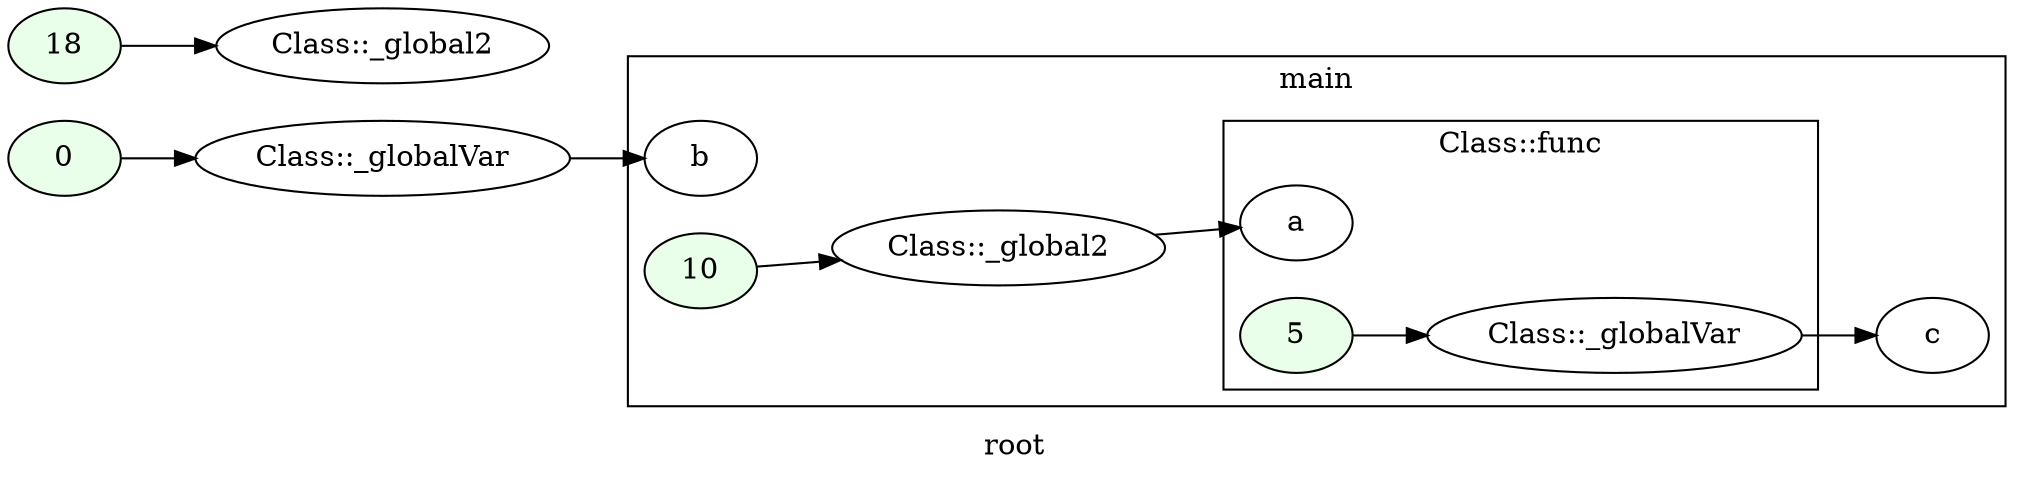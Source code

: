 digraph G
{
rankdir=LR;
label = "root";
	node_000001 [ label = "0", style=filled, fillcolor="#E9FFE9", startinglines=9 ]
	node_000002 [ label = "Class::_globalVar", startingline=9 ]
	node_000003 [ label = "18", style=filled, fillcolor="#E9FFE9", startinglines=10 ]
	node_000004 [ label = "Class::_global2", startingline=10 ]
subgraph cluster_1 {
label = "main";
parent = "G";
startinglines = "12_18_18";
	node_000005 [ label = "b", startingline=20 ]
	node_000006 [ label = "10", style=filled, fillcolor="#E9FFE9", startinglines=21 ]
	node_000007 [ label = "Class::_global2", startingline=21 ]
	node_000011 [ label = "c", startingline=23 ]
subgraph cluster_2 {
label = "Class::func";
parent = "cluster_1";
startinglines = "20_21_22";
	node_000008 [ label = "a", startingline=14 ]
	node_000009 [ label = "5", style=filled, fillcolor="#E9FFE9", startinglines=15 ]
	node_000010 [ label = "Class::_globalVar", startingline=15 ]
}
}
	node_000001 -> node_000002
	node_000002 -> node_000005
	node_000003 -> node_000004
	node_000006 -> node_000007
	node_000007 -> node_000008
	node_000009 -> node_000010
	node_000010 -> node_000011
}
